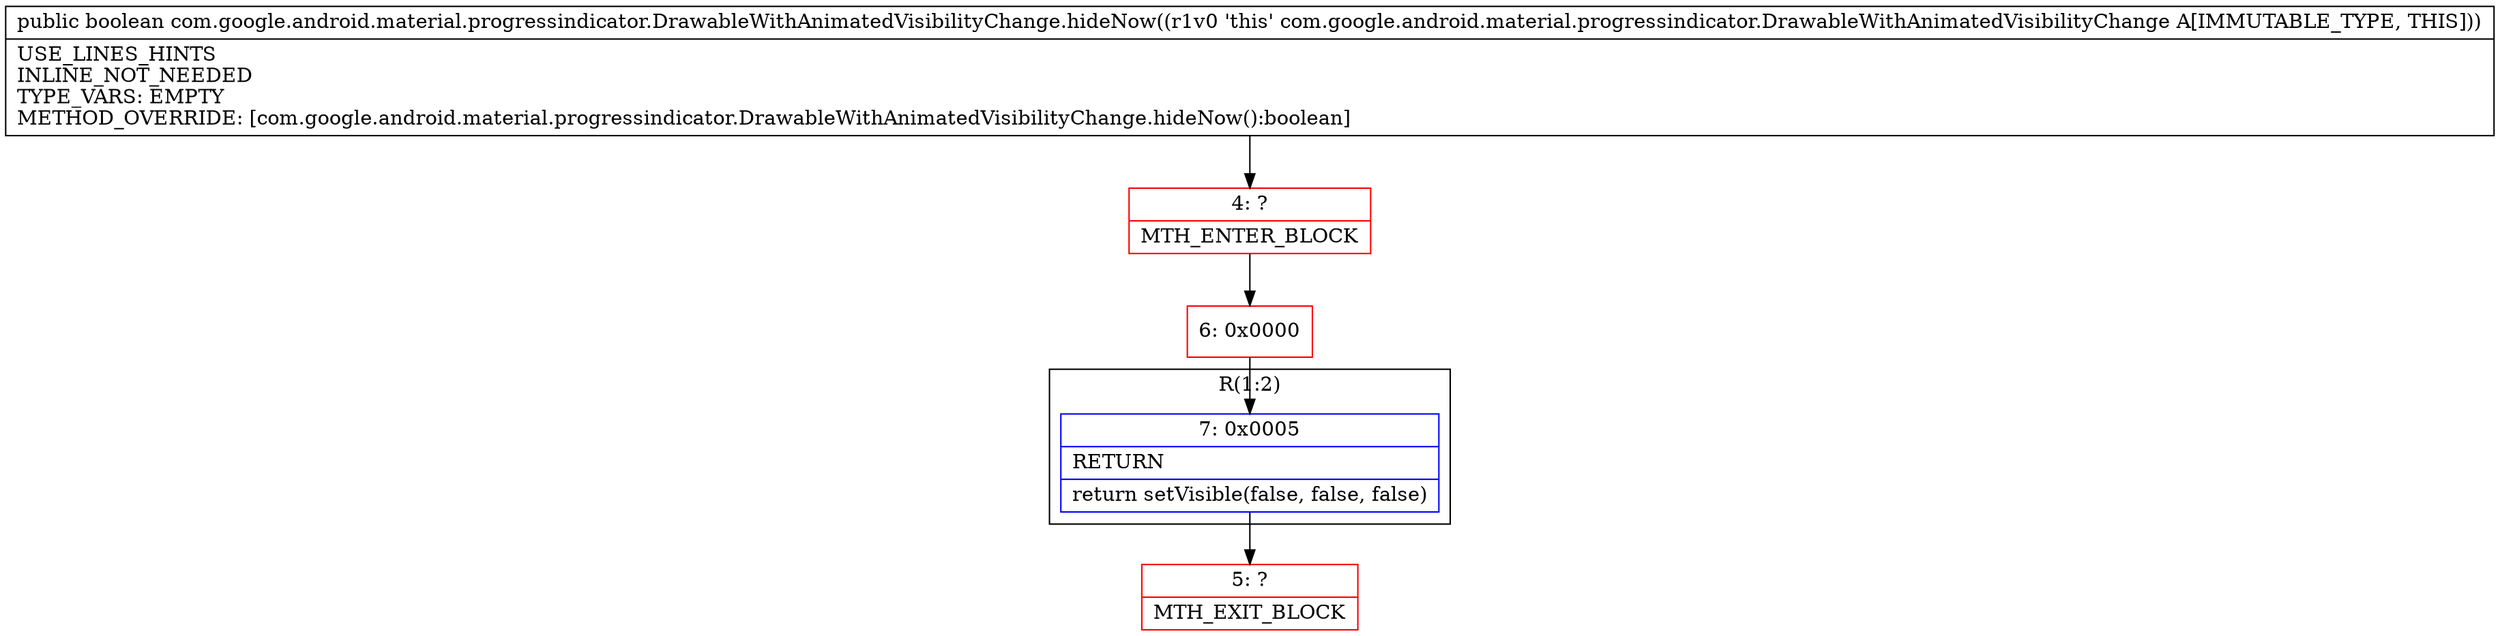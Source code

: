 digraph "CFG forcom.google.android.material.progressindicator.DrawableWithAnimatedVisibilityChange.hideNow()Z" {
subgraph cluster_Region_1830546469 {
label = "R(1:2)";
node [shape=record,color=blue];
Node_7 [shape=record,label="{7\:\ 0x0005|RETURN\l|return setVisible(false, false, false)\l}"];
}
Node_4 [shape=record,color=red,label="{4\:\ ?|MTH_ENTER_BLOCK\l}"];
Node_6 [shape=record,color=red,label="{6\:\ 0x0000}"];
Node_5 [shape=record,color=red,label="{5\:\ ?|MTH_EXIT_BLOCK\l}"];
MethodNode[shape=record,label="{public boolean com.google.android.material.progressindicator.DrawableWithAnimatedVisibilityChange.hideNow((r1v0 'this' com.google.android.material.progressindicator.DrawableWithAnimatedVisibilityChange A[IMMUTABLE_TYPE, THIS]))  | USE_LINES_HINTS\lINLINE_NOT_NEEDED\lTYPE_VARS: EMPTY\lMETHOD_OVERRIDE: [com.google.android.material.progressindicator.DrawableWithAnimatedVisibilityChange.hideNow():boolean]\l}"];
MethodNode -> Node_4;Node_7 -> Node_5;
Node_4 -> Node_6;
Node_6 -> Node_7;
}

